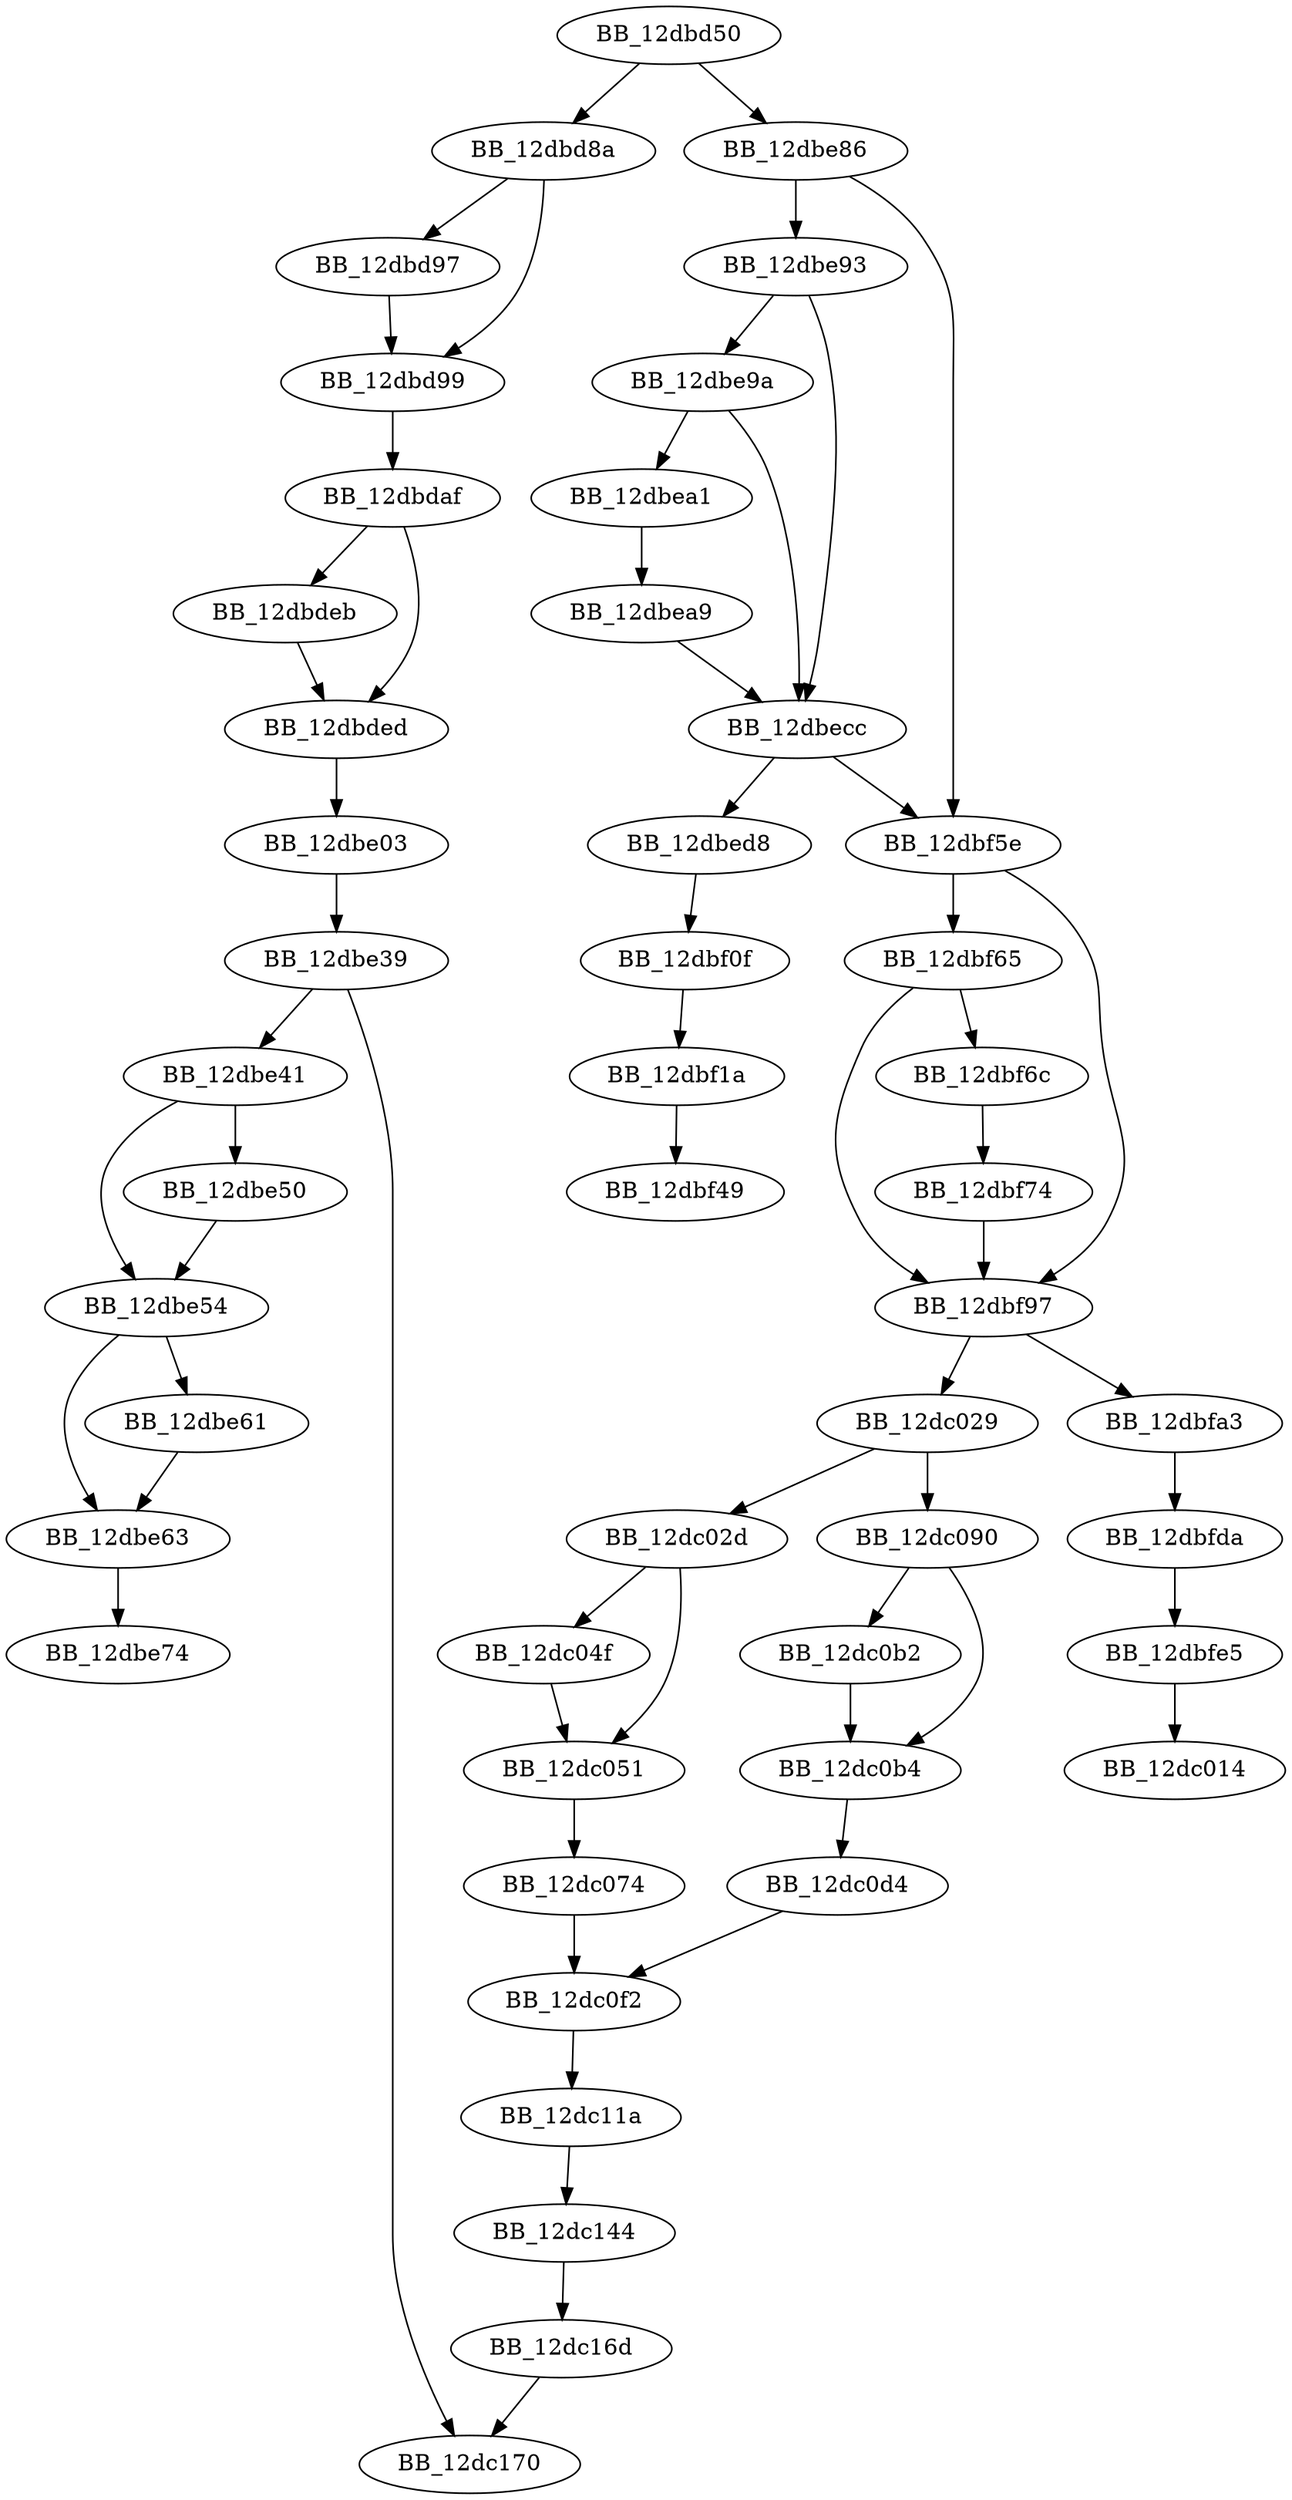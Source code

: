 DiGraph sub_12DBD50{
BB_12dbd50->BB_12dbd8a
BB_12dbd50->BB_12dbe86
BB_12dbd8a->BB_12dbd97
BB_12dbd8a->BB_12dbd99
BB_12dbd97->BB_12dbd99
BB_12dbd99->BB_12dbdaf
BB_12dbdaf->BB_12dbdeb
BB_12dbdaf->BB_12dbded
BB_12dbdeb->BB_12dbded
BB_12dbded->BB_12dbe03
BB_12dbe03->BB_12dbe39
BB_12dbe39->BB_12dbe41
BB_12dbe39->BB_12dc170
BB_12dbe41->BB_12dbe50
BB_12dbe41->BB_12dbe54
BB_12dbe50->BB_12dbe54
BB_12dbe54->BB_12dbe61
BB_12dbe54->BB_12dbe63
BB_12dbe61->BB_12dbe63
BB_12dbe63->BB_12dbe74
BB_12dbe86->BB_12dbe93
BB_12dbe86->BB_12dbf5e
BB_12dbe93->BB_12dbe9a
BB_12dbe93->BB_12dbecc
BB_12dbe9a->BB_12dbea1
BB_12dbe9a->BB_12dbecc
BB_12dbea1->BB_12dbea9
BB_12dbea9->BB_12dbecc
BB_12dbecc->BB_12dbed8
BB_12dbecc->BB_12dbf5e
BB_12dbed8->BB_12dbf0f
BB_12dbf0f->BB_12dbf1a
BB_12dbf1a->BB_12dbf49
BB_12dbf5e->BB_12dbf65
BB_12dbf5e->BB_12dbf97
BB_12dbf65->BB_12dbf6c
BB_12dbf65->BB_12dbf97
BB_12dbf6c->BB_12dbf74
BB_12dbf74->BB_12dbf97
BB_12dbf97->BB_12dbfa3
BB_12dbf97->BB_12dc029
BB_12dbfa3->BB_12dbfda
BB_12dbfda->BB_12dbfe5
BB_12dbfe5->BB_12dc014
BB_12dc029->BB_12dc02d
BB_12dc029->BB_12dc090
BB_12dc02d->BB_12dc04f
BB_12dc02d->BB_12dc051
BB_12dc04f->BB_12dc051
BB_12dc051->BB_12dc074
BB_12dc074->BB_12dc0f2
BB_12dc090->BB_12dc0b2
BB_12dc090->BB_12dc0b4
BB_12dc0b2->BB_12dc0b4
BB_12dc0b4->BB_12dc0d4
BB_12dc0d4->BB_12dc0f2
BB_12dc0f2->BB_12dc11a
BB_12dc11a->BB_12dc144
BB_12dc144->BB_12dc16d
BB_12dc16d->BB_12dc170
}
